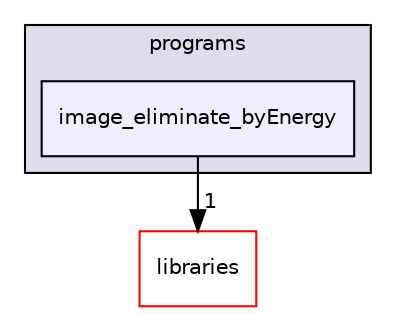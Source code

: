 digraph "xmipp/applications/programs/image_eliminate_byEnergy" {
  compound=true
  node [ fontsize="10", fontname="Helvetica"];
  edge [ labelfontsize="10", labelfontname="Helvetica"];
  subgraph clusterdir_592b16dc4070b933e5655da2b0d20bbb {
    graph [ bgcolor="#ddddee", pencolor="black", label="programs" fontname="Helvetica", fontsize="10", URL="dir_592b16dc4070b933e5655da2b0d20bbb.html"]
  dir_3eccf67fad9333cf74e71c49e18d072e [shape=box, label="image_eliminate_byEnergy", style="filled", fillcolor="#eeeeff", pencolor="black", URL="dir_3eccf67fad9333cf74e71c49e18d072e.html"];
  }
  dir_29dba3f3840f20df3b04d1972e99046b [shape=box label="libraries" fillcolor="white" style="filled" color="red" URL="dir_29dba3f3840f20df3b04d1972e99046b.html"];
  dir_3eccf67fad9333cf74e71c49e18d072e->dir_29dba3f3840f20df3b04d1972e99046b [headlabel="1", labeldistance=1.5 headhref="dir_000101_000042.html"];
}
